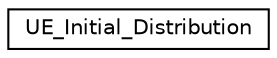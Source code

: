 digraph "Graphical Class Hierarchy"
{
 // LATEX_PDF_SIZE
  edge [fontname="Helvetica",fontsize="10",labelfontname="Helvetica",labelfontsize="10"];
  node [fontname="Helvetica",fontsize="10",shape=record];
  rankdir="LR";
  Node0 [label="UE_Initial_Distribution",height=0.2,width=0.4,color="black", fillcolor="white", style="filled",URL="$structUE__Initial__Distribution.html",tooltip=" "];
}
